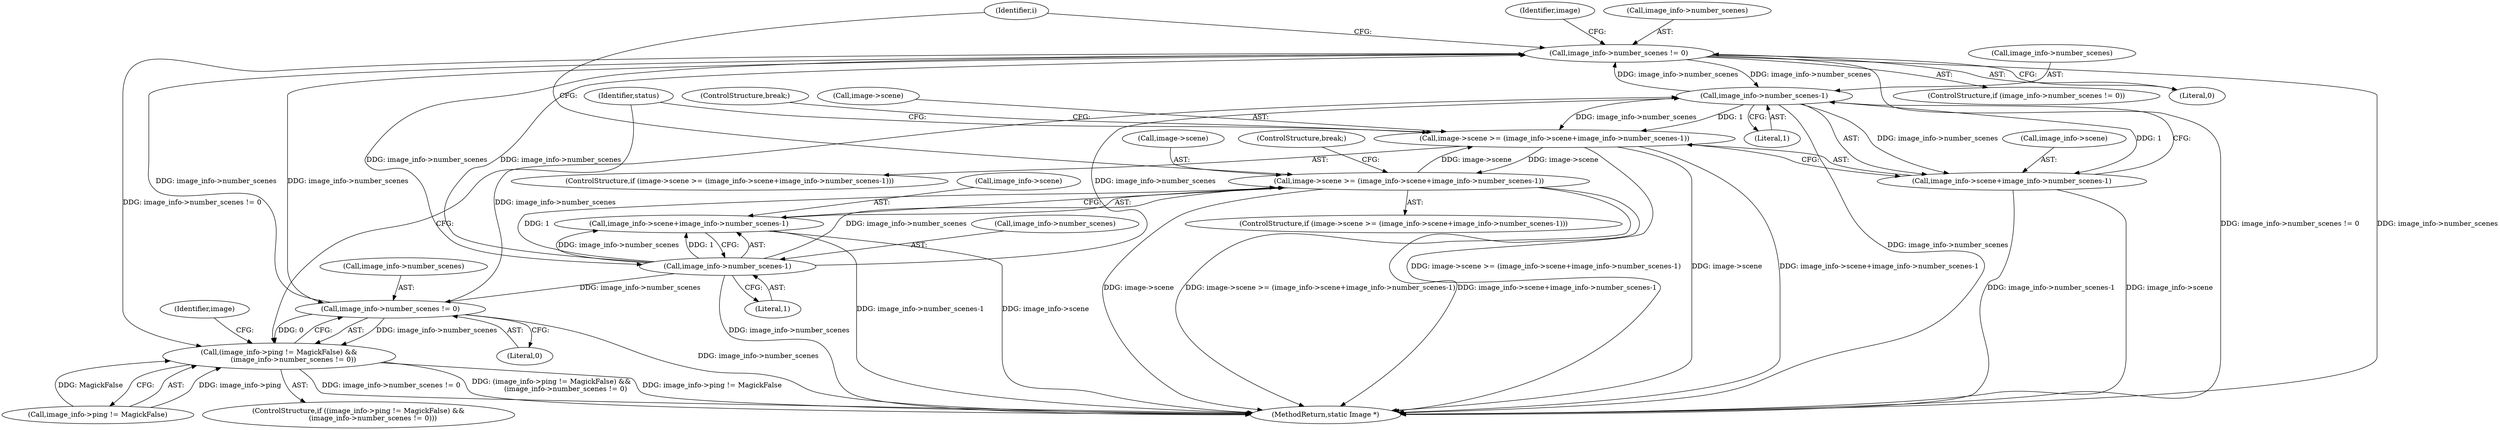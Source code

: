 digraph "0_ImageMagick_f6e9d0d9955e85bdd7540b251cd50d598dacc5e6_25@pointer" {
"1002060" [label="(Call,image_info->number_scenes != 0)"];
"1001050" [label="(Call,image_info->number_scenes-1)"];
"1002074" [label="(Call,image_info->number_scenes-1)"];
"1002060" [label="(Call,image_info->number_scenes != 0)"];
"1001036" [label="(Call,image_info->number_scenes != 0)"];
"1001030" [label="(Call,(image_info->ping != MagickFalse) &&\n             (image_info->number_scenes != 0))"];
"1001042" [label="(Call,image->scene >= (image_info->scene+image_info->number_scenes-1))"];
"1002066" [label="(Call,image->scene >= (image_info->scene+image_info->number_scenes-1))"];
"1001046" [label="(Call,image_info->scene+image_info->number_scenes-1)"];
"1002070" [label="(Call,image_info->scene+image_info->number_scenes-1)"];
"1001029" [label="(ControlStructure,if ((image_info->ping != MagickFalse) &&\n             (image_info->number_scenes != 0)))"];
"1001030" [label="(Call,(image_info->ping != MagickFalse) &&\n             (image_info->number_scenes != 0))"];
"1002061" [label="(Call,image_info->number_scenes)"];
"1002070" [label="(Call,image_info->scene+image_info->number_scenes-1)"];
"1001057" [label="(Identifier,status)"];
"1001041" [label="(ControlStructure,if (image->scene >= (image_info->scene+image_info->number_scenes-1)))"];
"1002060" [label="(Call,image_info->number_scenes != 0)"];
"1002059" [label="(ControlStructure,if (image_info->number_scenes != 0))"];
"1002135" [label="(MethodReturn,static Image *)"];
"1001042" [label="(Call,image->scene >= (image_info->scene+image_info->number_scenes-1))"];
"1002065" [label="(ControlStructure,if (image->scene >= (image_info->scene+image_info->number_scenes-1)))"];
"1002079" [label="(ControlStructure,break;)"];
"1001040" [label="(Literal,0)"];
"1001031" [label="(Call,image_info->ping != MagickFalse)"];
"1002068" [label="(Identifier,image)"];
"1001055" [label="(ControlStructure,break;)"];
"1001050" [label="(Call,image_info->number_scenes-1)"];
"1001054" [label="(Literal,1)"];
"1002064" [label="(Literal,0)"];
"1002074" [label="(Call,image_info->number_scenes-1)"];
"1001051" [label="(Call,image_info->number_scenes)"];
"1001046" [label="(Call,image_info->scene+image_info->number_scenes-1)"];
"1002067" [label="(Call,image->scene)"];
"1001044" [label="(Identifier,image)"];
"1002078" [label="(Literal,1)"];
"1002075" [label="(Call,image_info->number_scenes)"];
"1001043" [label="(Call,image->scene)"];
"1002071" [label="(Call,image_info->scene)"];
"1002066" [label="(Call,image->scene >= (image_info->scene+image_info->number_scenes-1))"];
"1001036" [label="(Call,image_info->number_scenes != 0)"];
"1002082" [label="(Identifier,i)"];
"1001037" [label="(Call,image_info->number_scenes)"];
"1001047" [label="(Call,image_info->scene)"];
"1002060" -> "1002059"  [label="AST: "];
"1002060" -> "1002064"  [label="CFG: "];
"1002061" -> "1002060"  [label="AST: "];
"1002064" -> "1002060"  [label="AST: "];
"1002068" -> "1002060"  [label="CFG: "];
"1002082" -> "1002060"  [label="CFG: "];
"1002060" -> "1002135"  [label="DDG: image_info->number_scenes != 0"];
"1002060" -> "1002135"  [label="DDG: image_info->number_scenes"];
"1002060" -> "1001030"  [label="DDG: image_info->number_scenes != 0"];
"1002060" -> "1001036"  [label="DDG: image_info->number_scenes"];
"1002060" -> "1001050"  [label="DDG: image_info->number_scenes"];
"1001050" -> "1002060"  [label="DDG: image_info->number_scenes"];
"1002074" -> "1002060"  [label="DDG: image_info->number_scenes"];
"1001036" -> "1002060"  [label="DDG: image_info->number_scenes"];
"1002060" -> "1002074"  [label="DDG: image_info->number_scenes"];
"1001050" -> "1001046"  [label="AST: "];
"1001050" -> "1001054"  [label="CFG: "];
"1001051" -> "1001050"  [label="AST: "];
"1001054" -> "1001050"  [label="AST: "];
"1001046" -> "1001050"  [label="CFG: "];
"1001050" -> "1002135"  [label="DDG: image_info->number_scenes"];
"1001050" -> "1001042"  [label="DDG: image_info->number_scenes"];
"1001050" -> "1001042"  [label="DDG: 1"];
"1001050" -> "1001046"  [label="DDG: image_info->number_scenes"];
"1001050" -> "1001046"  [label="DDG: 1"];
"1002074" -> "1001050"  [label="DDG: image_info->number_scenes"];
"1001036" -> "1001050"  [label="DDG: image_info->number_scenes"];
"1002074" -> "1002070"  [label="AST: "];
"1002074" -> "1002078"  [label="CFG: "];
"1002075" -> "1002074"  [label="AST: "];
"1002078" -> "1002074"  [label="AST: "];
"1002070" -> "1002074"  [label="CFG: "];
"1002074" -> "1002135"  [label="DDG: image_info->number_scenes"];
"1002074" -> "1001036"  [label="DDG: image_info->number_scenes"];
"1002074" -> "1002066"  [label="DDG: image_info->number_scenes"];
"1002074" -> "1002066"  [label="DDG: 1"];
"1002074" -> "1002070"  [label="DDG: image_info->number_scenes"];
"1002074" -> "1002070"  [label="DDG: 1"];
"1001036" -> "1001030"  [label="AST: "];
"1001036" -> "1001040"  [label="CFG: "];
"1001037" -> "1001036"  [label="AST: "];
"1001040" -> "1001036"  [label="AST: "];
"1001030" -> "1001036"  [label="CFG: "];
"1001036" -> "1002135"  [label="DDG: image_info->number_scenes"];
"1001036" -> "1001030"  [label="DDG: image_info->number_scenes"];
"1001036" -> "1001030"  [label="DDG: 0"];
"1001030" -> "1001029"  [label="AST: "];
"1001030" -> "1001031"  [label="CFG: "];
"1001031" -> "1001030"  [label="AST: "];
"1001044" -> "1001030"  [label="CFG: "];
"1001057" -> "1001030"  [label="CFG: "];
"1001030" -> "1002135"  [label="DDG: image_info->number_scenes != 0"];
"1001030" -> "1002135"  [label="DDG: (image_info->ping != MagickFalse) &&\n             (image_info->number_scenes != 0)"];
"1001030" -> "1002135"  [label="DDG: image_info->ping != MagickFalse"];
"1001031" -> "1001030"  [label="DDG: image_info->ping"];
"1001031" -> "1001030"  [label="DDG: MagickFalse"];
"1001042" -> "1001041"  [label="AST: "];
"1001042" -> "1001046"  [label="CFG: "];
"1001043" -> "1001042"  [label="AST: "];
"1001046" -> "1001042"  [label="AST: "];
"1001055" -> "1001042"  [label="CFG: "];
"1001057" -> "1001042"  [label="CFG: "];
"1001042" -> "1002135"  [label="DDG: image->scene >= (image_info->scene+image_info->number_scenes-1)"];
"1001042" -> "1002135"  [label="DDG: image->scene"];
"1001042" -> "1002135"  [label="DDG: image_info->scene+image_info->number_scenes-1"];
"1002066" -> "1001042"  [label="DDG: image->scene"];
"1001042" -> "1002066"  [label="DDG: image->scene"];
"1002066" -> "1002065"  [label="AST: "];
"1002066" -> "1002070"  [label="CFG: "];
"1002067" -> "1002066"  [label="AST: "];
"1002070" -> "1002066"  [label="AST: "];
"1002079" -> "1002066"  [label="CFG: "];
"1002082" -> "1002066"  [label="CFG: "];
"1002066" -> "1002135"  [label="DDG: image->scene"];
"1002066" -> "1002135"  [label="DDG: image->scene >= (image_info->scene+image_info->number_scenes-1)"];
"1002066" -> "1002135"  [label="DDG: image_info->scene+image_info->number_scenes-1"];
"1001047" -> "1001046"  [label="AST: "];
"1001046" -> "1002135"  [label="DDG: image_info->scene"];
"1001046" -> "1002135"  [label="DDG: image_info->number_scenes-1"];
"1002071" -> "1002070"  [label="AST: "];
"1002070" -> "1002135"  [label="DDG: image_info->scene"];
"1002070" -> "1002135"  [label="DDG: image_info->number_scenes-1"];
}
